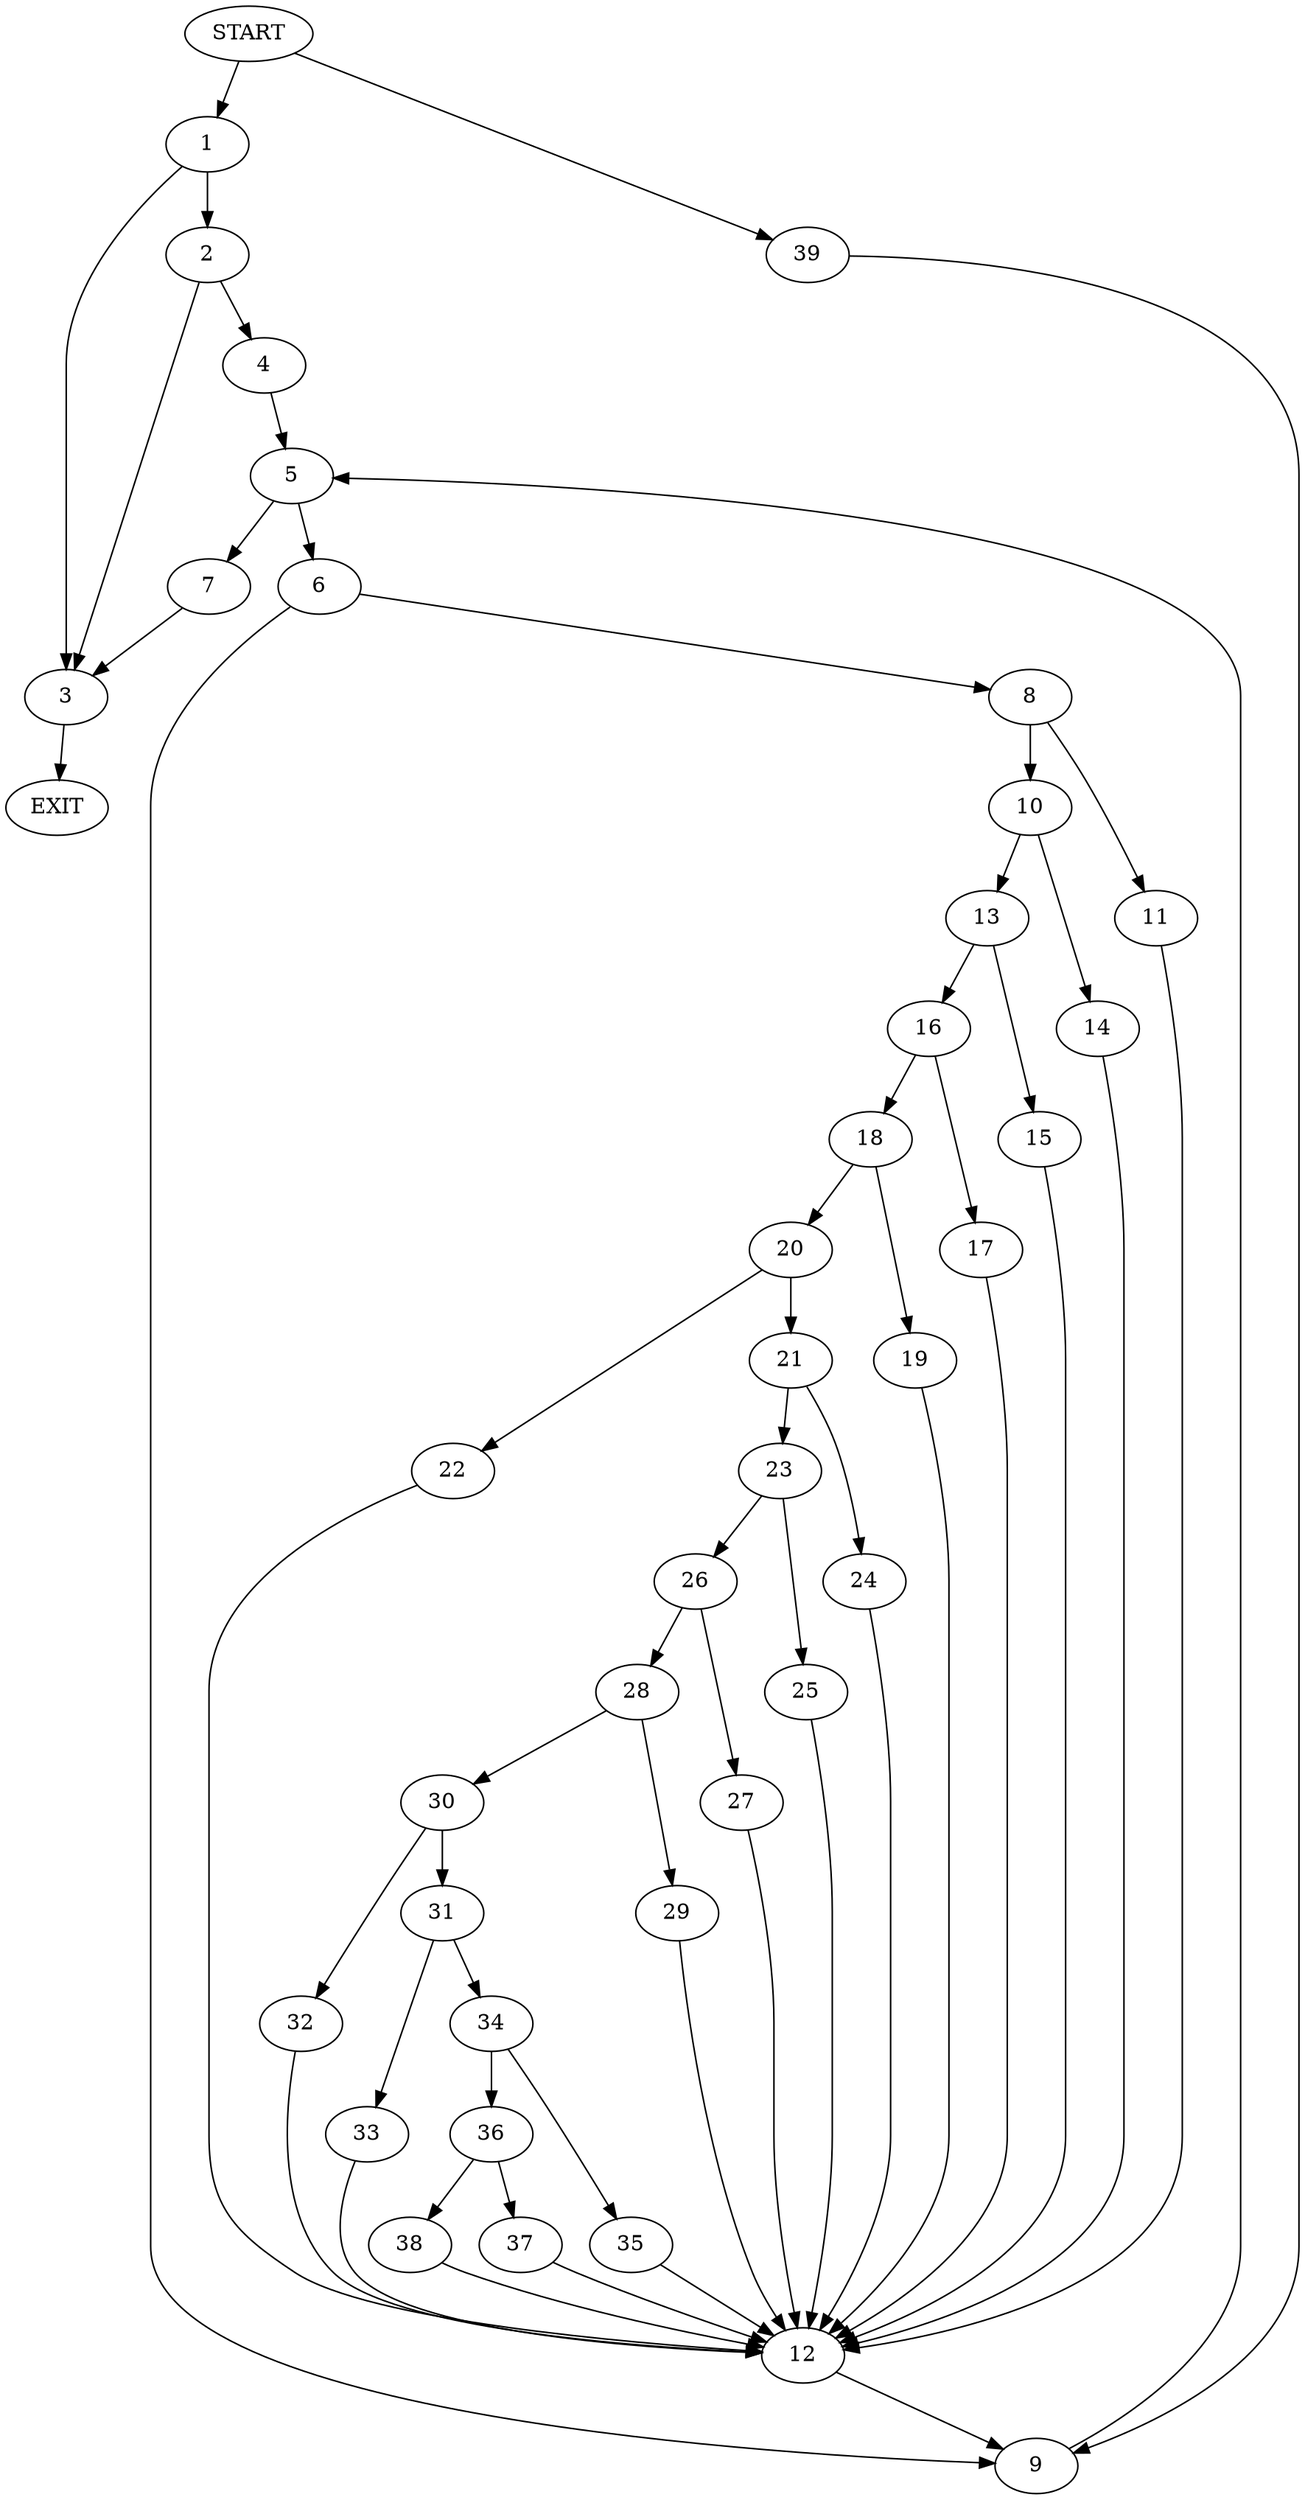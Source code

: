 digraph {
0 [label="START"]
40 [label="EXIT"]
0 -> 1
1 -> 2
1 -> 3
3 -> 40
2 -> 3
2 -> 4
4 -> 5
5 -> 6
5 -> 7
6 -> 8
6 -> 9
7 -> 3
9 -> 5
8 -> 10
8 -> 11
11 -> 12
10 -> 13
10 -> 14
12 -> 9
14 -> 12
13 -> 15
13 -> 16
16 -> 17
16 -> 18
15 -> 12
17 -> 12
18 -> 19
18 -> 20
20 -> 21
20 -> 22
19 -> 12
21 -> 23
21 -> 24
22 -> 12
23 -> 25
23 -> 26
24 -> 12
26 -> 27
26 -> 28
25 -> 12
28 -> 29
28 -> 30
27 -> 12
29 -> 12
30 -> 31
30 -> 32
32 -> 12
31 -> 33
31 -> 34
33 -> 12
34 -> 35
34 -> 36
36 -> 37
36 -> 38
35 -> 12
37 -> 12
38 -> 12
0 -> 39
39 -> 9
}
